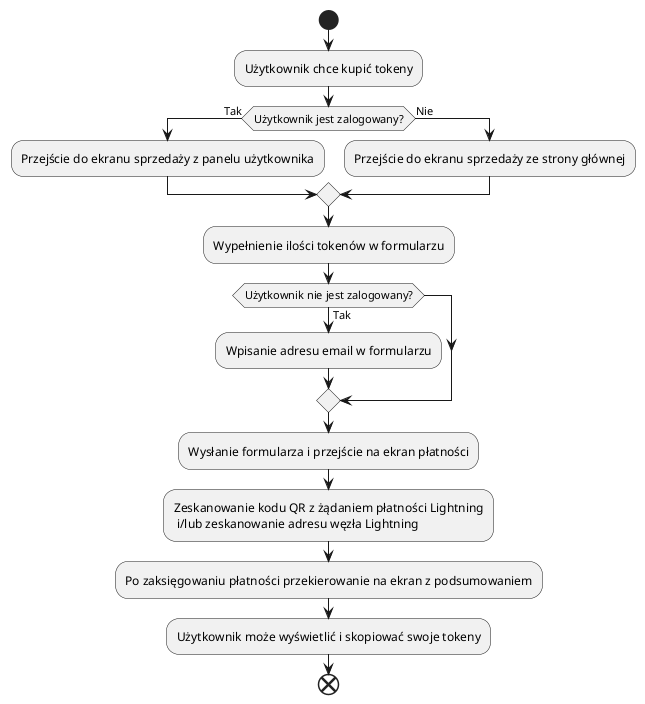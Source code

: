 @startuml
start
:Użytkownik chce kupić tokeny;
if (Użytkownik jest zalogowany?) then (Tak)
    :Przejście do ekranu sprzedaży z panelu użytkownika;
else (Nie)
    :Przejście do ekranu sprzedaży ze strony głównej;
endif
:Wypełnienie ilości tokenów w formularzu;
if (Użytkownik nie jest zalogowany?) then (Tak)
    :Wpisanie adresu email w formularzu;
endif
:Wysłanie formularza i przejście na ekran płatności;
:Zeskanowanie kodu QR z żądaniem płatności Lightning\n i/lub zeskanowanie adresu węzła Lightning;
:Po zaksięgowaniu płatności przekierowanie na ekran z podsumowaniem;
:Użytkownik może wyświetlić i skopiować swoje tokeny;
end
@enduml
